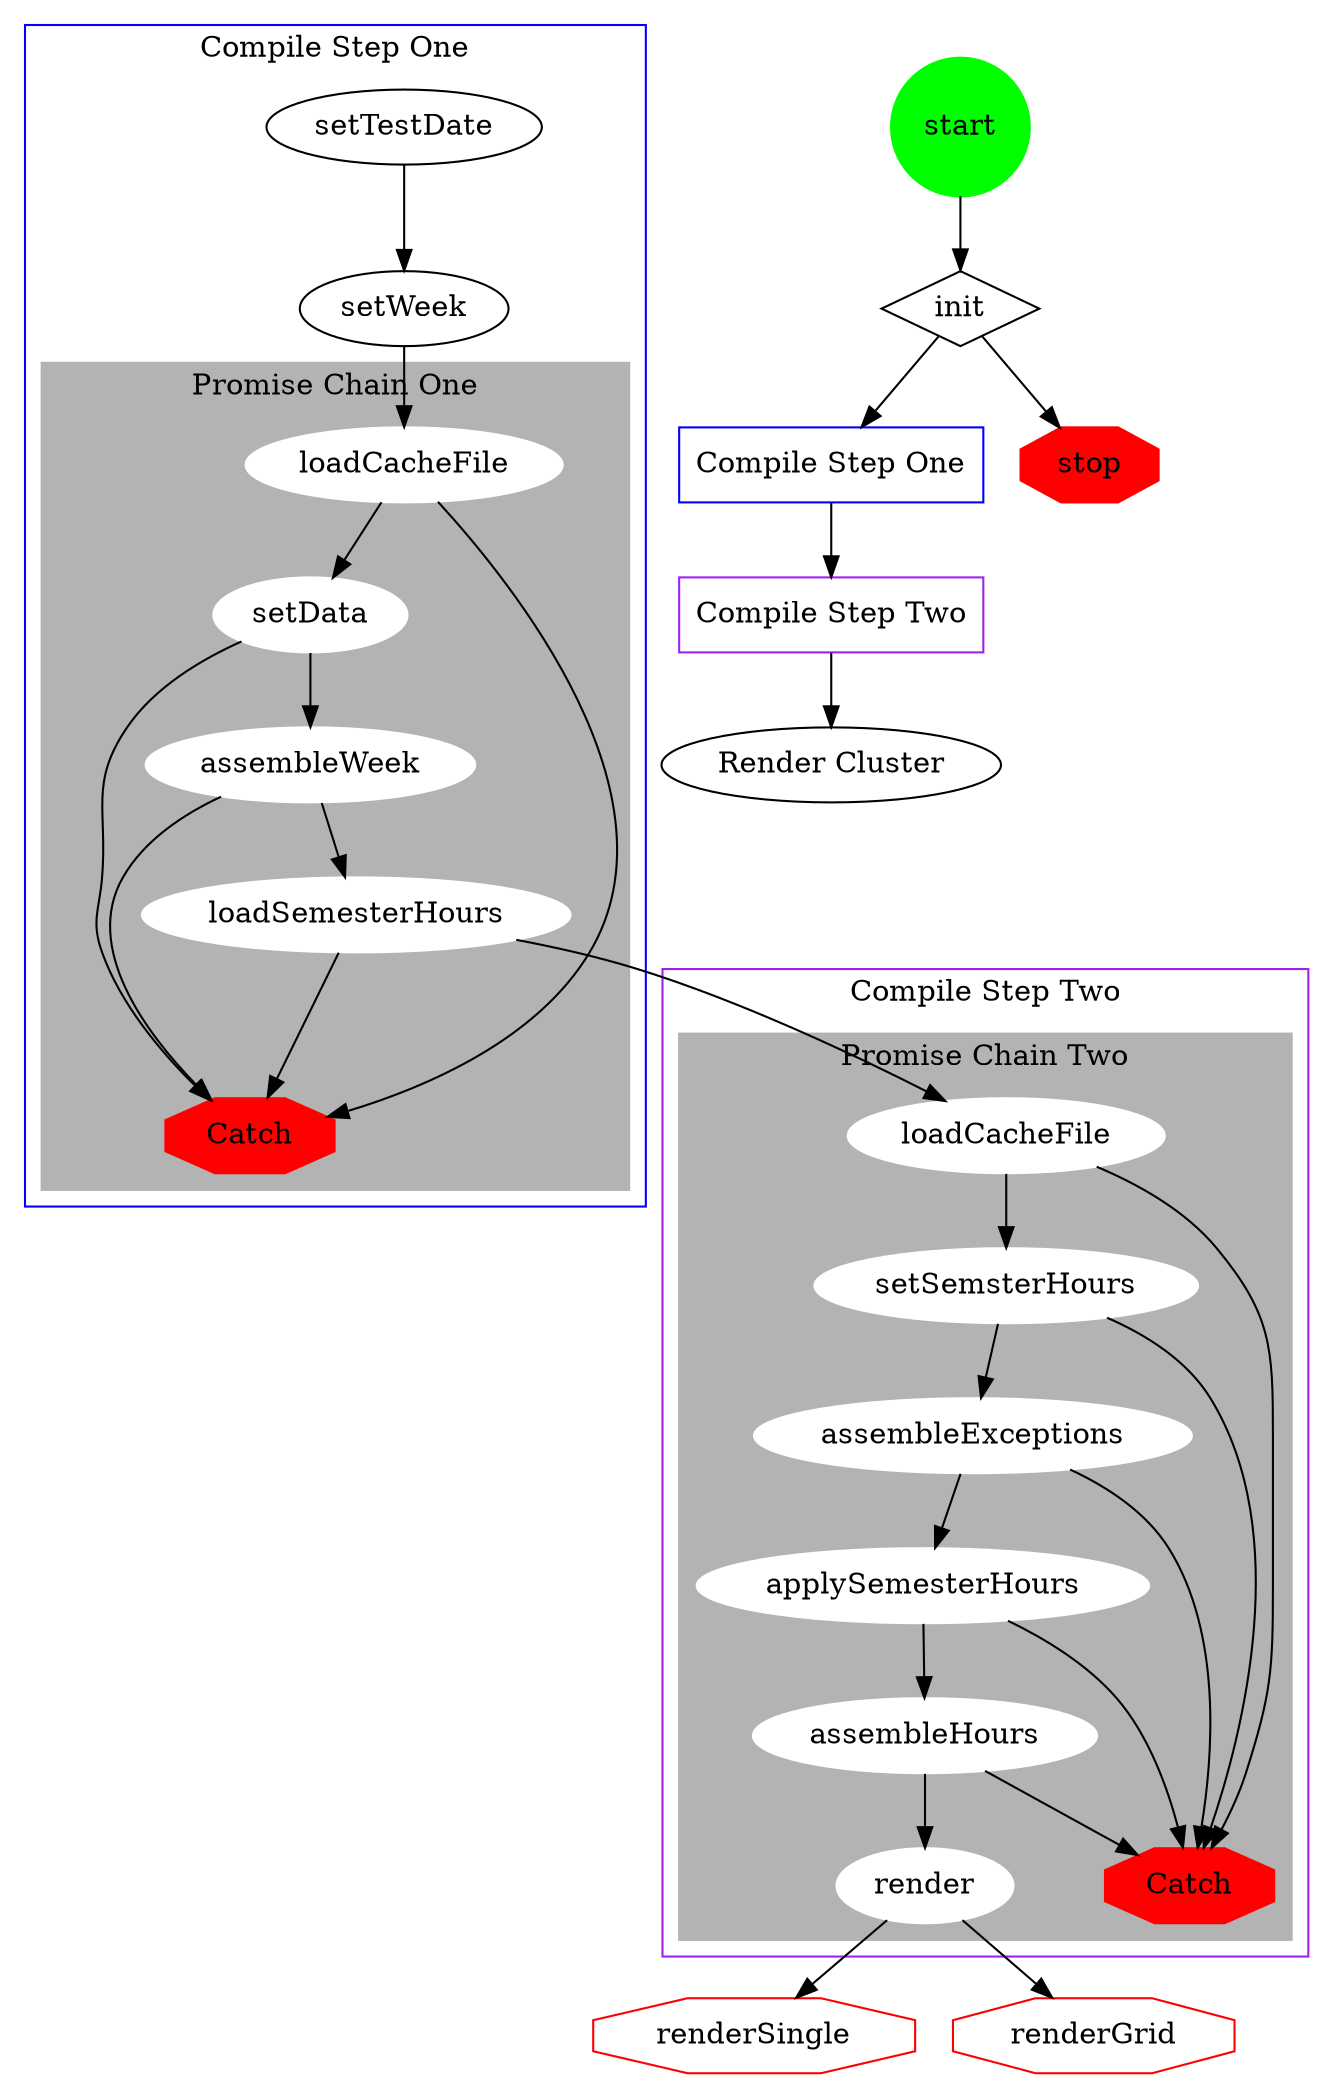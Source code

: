 digraph G {
	subgraph cluster_1 {
		label = "Compile Step One";
		color=blue;
		setTestDate -> setWeek -> loadCacheFile1

		subgraph cluster_2 {
			label="Promise Chain One";
			style=filled;
			color=grey70;
			node [style=filled,color=white];
			loadCacheFile1 -> setData -> assembleWeek -> loadSemesterHours
			loadCacheFile1 -> error1
			setData -> error1
			assembleWeek -> error1
			loadSemesterHours -> error1
		}
	}

	subgraph cluster_3 {
		label = "Compile Step Two";
		color = purple;

		subgraph cluster_3 {
			style=filled;
			color=grey70;
			node [style=filled,color=white];
			loadCacheFile2 -> setSemsterHours -> assembleExceptions -> applySemesterHours -> assembleHours -> render
			loadCacheFile2 -> error2
			setSemsterHours -> error2
			assembleExceptions -> error2
			applySemesterHours -> error2
			assembleHours -> error2
			label = "Promise Chain Two";
		}
	}

	start -> init
	init -> compileStepOne
	compileStepOne -> compileStepTwo
	compileStepTwo -> renderCluster
	init -> stop;
	loadSemesterHours -> loadCacheFile2
	render -> renderSingle
	render -> renderGrid

	compileStepOne [
		shape=box,
		color=blue,
		label="Compile Step One"
	];
	compileStepTwo [
		shape=box,
		color=purple,
		label="Compile Step Two"
	];
	error1 [
		style=filled,
		shape=octagon,
		color=red,
		label="Catch"
	];
	error2 [
		style=filled,
		shape=octagon,
		color=red,
		label="Catch"
	];
	init [
		shape=diamond
	];
	loadCacheFile1 [
		style=filled,
		color=white
		label="loadCacheFile"
	];
	loadCacheFile2 [
		style=filled,
		color=white
		label="loadCacheFile"
	];
	renderCluster [
		label="Render Cluster"
	];
	start [
		style=filled,
		shape=circle,
		color=green
	];
	stop [
		style=filled,
		shape=octagon,
		color=red
	];
	renderSingle [shape=octagon,color=red];
	renderGrid [shape=octagon,color=red];
}